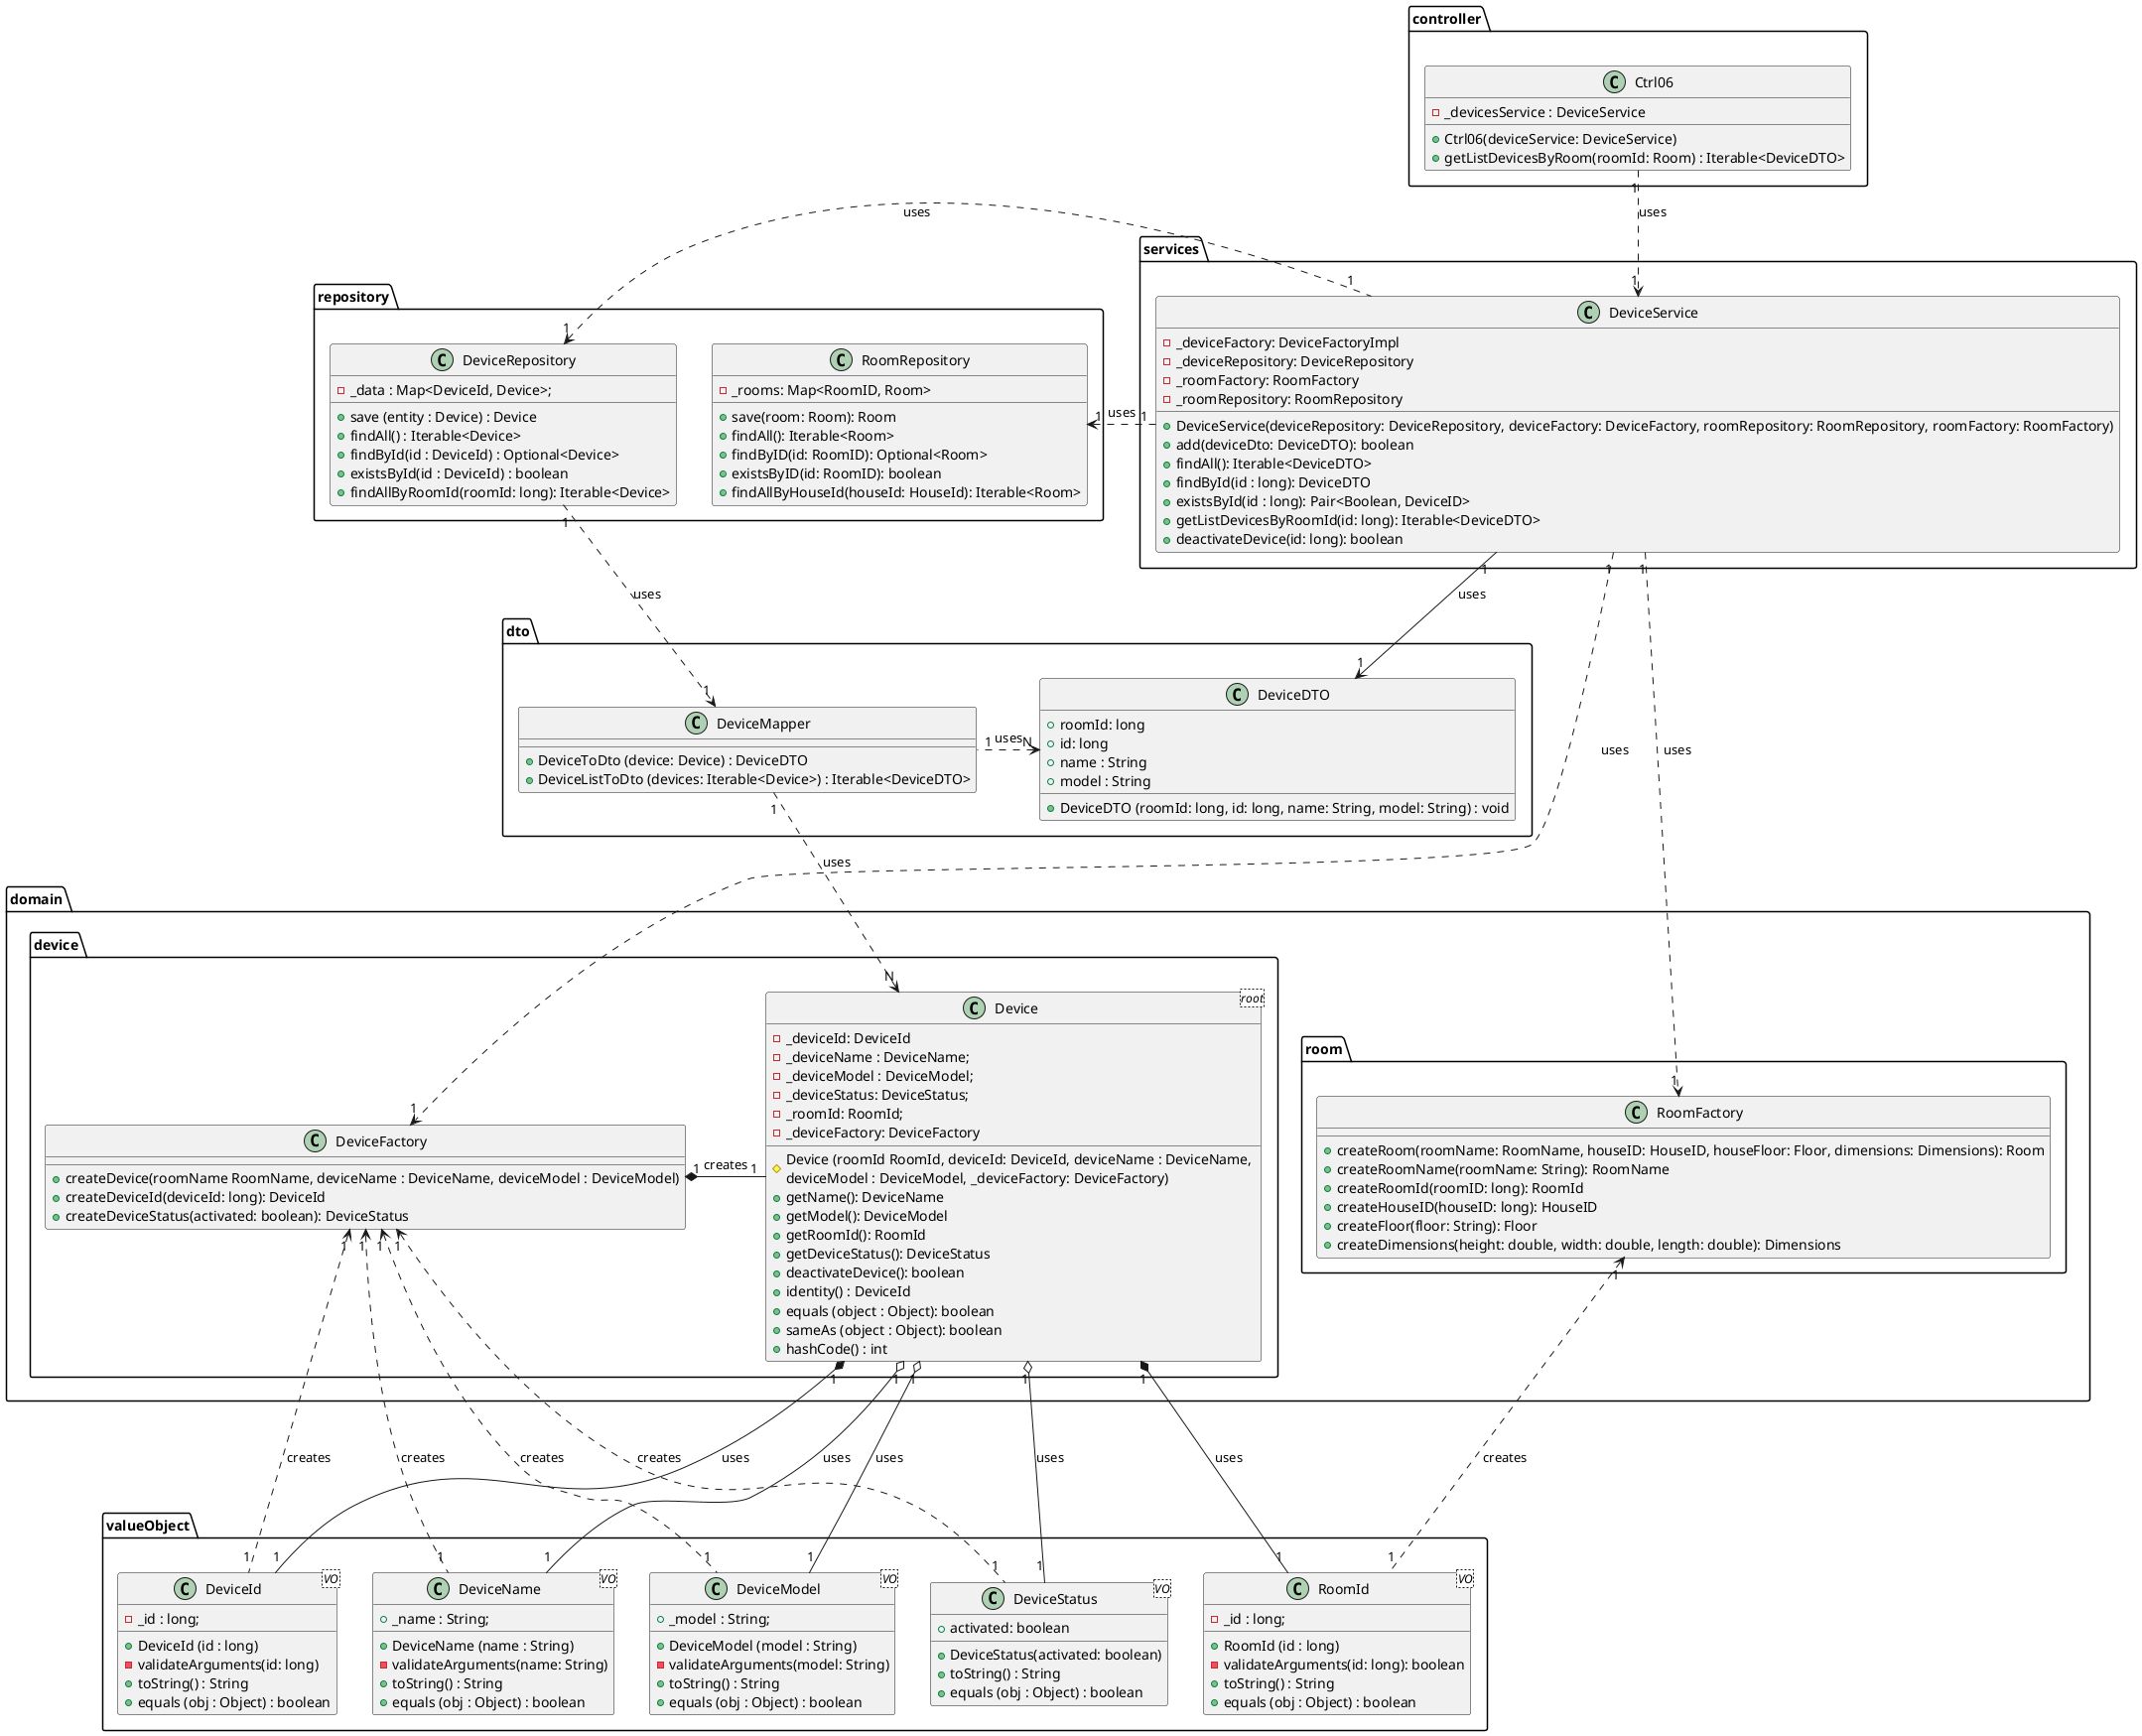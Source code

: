 @startuml
'https://plantuml.com/class-diagram

package controller {
class Ctrl06 {
- _devicesService : DeviceService
+ Ctrl06(deviceService: DeviceService)
+ getListDevicesByRoom(roomId: Room) : Iterable<DeviceDTO>
}
}

package services {
    class DeviceService {
            - _deviceFactory: DeviceFactoryImpl
            - _deviceRepository: DeviceRepository
            - _roomFactory: RoomFactory
            - _roomRepository: RoomRepository
            + DeviceService(deviceRepository: DeviceRepository, deviceFactory: DeviceFactory, roomRepository: RoomRepository, roomFactory: RoomFactory)
            + add(deviceDto: DeviceDTO): boolean
            + findAll(): Iterable<DeviceDTO>
            + findById(id : long): DeviceDTO
            + existsById(id : long): Pair<Boolean, DeviceID>
            + getListDevicesByRoomId(id: long): Iterable<DeviceDTO>
            + deactivateDevice(id: long): boolean
        }
}


package domain {
package room{
'class Room {
'    - _name: String
'    - _houseFloor: String
'    - _dimensions: Dimensions
'    - _devices: List<Device>
'    - _repository: Repository
'    - _deviceFactory: DeviceFactory
'    - _dimensionsFactory: DimensionsFactory
'    + Room(name: String, houseFloor: String, \nheight: double, width: double, \nrepository: Repository, deviceFactory: DeviceFactory, \ndimensionsFactory: DimensionsFactory): Room
'    - validateArguments(name: String, houseFloor: String): boolean
'    + getName(): String
'    + getFloor(): String
'    + getDimensions(): Dimensions
'    + addDevice(name: String, model: String): boolean
'    - deviceExists(name: String): boolean
'    + getDevice(name: String): Device
'    + getDevices(): List<Device>
'    + toString(): String
'}

class RoomFactory {
    + createRoom(roomName: RoomName, houseID: HouseID, houseFloor: Floor, dimensions: Dimensions): Room
    + createRoomName(roomName: String): RoomName
    + createRoomId(roomID: long): RoomId
    + createHouseID(houseID: long): HouseID
    + createFloor(floor: String): Floor
    + createDimensions(height: double, width: double, length: double): Dimensions
}
}

package device{
    class Device <root> {
        - _deviceId: DeviceId
        - _deviceName : DeviceName;
        - _deviceModel : DeviceModel;
        - _deviceStatus: DeviceStatus;
        - _roomId: RoomId;
        - _deviceFactory: DeviceFactory
        # Device (roomId RoomId, deviceId: DeviceId, deviceName : DeviceName, \ndeviceModel : DeviceModel, _deviceFactory: DeviceFactory)
        + getName(): DeviceName
        + getModel(): DeviceModel
        + getRoomId(): RoomId
        + getDeviceStatus(): DeviceStatus
        + deactivateDevice(): boolean
        + identity() : DeviceId
        + equals (object : Object): boolean
        + sameAs (object : Object): boolean
        +hashCode() : int
    }

class DeviceFactory{
        + createDevice(roomName RoomName, deviceName : DeviceName, deviceModel : DeviceModel)
        + createDeviceId(deviceId: long): DeviceId
        + createDeviceStatus(activated: boolean): DeviceStatus
    }
}
}

package dto {
'class RoomMapper{
'+ Domain2DTO (room: Room) : RoomDTO
'+ Domain2DTO (rooms: List<Room>) : Map<RoomDTO, room>
'}

class DeviceMapper{
+ DeviceToDto (device: Device) : DeviceDTO
+ DeviceListToDto (devices: Iterable<Device>) : Iterable<DeviceDTO>
}

'class RoomDTO{
'+ name : String
'+ floor : String
'+ height : double
'+ width : double
'+ height : double
'+ RoomDTO ( room : Room, dimensions : Dimensions) : RoomDTO
'+ toString() : String
'}

class DeviceDTO{
+ roomId: long
+ id: long
+ name : String
+ model : String
+ DeviceDTO (roomId: long, id: long, name: String, model: String) : void
}
}

'    package ddd{
'        interface AggregateRoot{
'        }
'
'        interface Repository{
'        save (entity : T) : T
'        findAll (id : ID) : Iterable<T>
'        findById (ID : ID) : Optional<T>
'        existsById (id : ID) : boolean
'        }
'
'        interface Service<ID, DTO>{
'        add (dto : DTO) : boolean
'        findAll () : Iterable<DTO>
'        findById (id : long) : DTO
'        existsById (id : long) : Pair<Boolean, ID>
'        }
'
'        interface ValueObject{
'        }
'
'        interface DomainEntity{
'        identity() : ID
'        sameAs (object : Object) : boolean
'        }
'    }

package repository {
    class RoomRepository {
        - _rooms: Map<RoomID, Room>
        + save(room: Room): Room
        + findAll(): Iterable<Room>
        + findByID(id: RoomID): Optional<Room>
        + existsByID(id: RoomID): boolean
        + findAllByHouseId(houseId: HouseId): Iterable<Room>
    }

    class DeviceRepository {
        - _data : Map<DeviceId, Device>;
        + save (entity : Device) : Device
        + findAll() : Iterable<Device>
        + findById(id : DeviceId) : Optional<Device>
        + existsById(id : DeviceId) : boolean
        + findAllByRoomId(roomId: long): Iterable<Device>
    }
}

package valueObject{

    class DeviceId<VO>{
        - _id : long;
        + DeviceId (id : long)
        - validateArguments(id: long)
        + toString() : String
        + equals (obj : Object) : boolean
    }

    class DeviceName<VO>{
        + _name : String;
        + DeviceName (name : String)
        - validateArguments(name: String)
        + toString() : String
        + equals (obj : Object) : boolean
    }

    class DeviceModel<VO>{
        + _model : String;
        + DeviceModel (model : String)
        - validateArguments(model: String)
        + toString() : String
        + equals (obj : Object) : boolean
    }

    class DeviceStatus<VO> {
        + activated: boolean
        + DeviceStatus(activated: boolean)
        + toString() : String
        + equals (obj : Object) : boolean
    }

    class RoomId<VO>{
        - _id : long;
        + RoomId (id : long)
        - validateArguments(id: long): boolean
        + toString() : String
        + equals (obj : Object) : boolean
    }

}

Ctrl06 "1" ..> "1" DeviceService : "uses"
DeviceService "1" ..down> "1" RoomFactory : "uses"
'DeviceService "1" ..> "1" RoomRepository : "uses"
DeviceService "1" ..down> "1" DeviceFactory : "uses"
DeviceService "1".left.> "1" DeviceRepository : "uses"
DeviceService "1".down.> "1" RoomRepository : "uses"
DeviceService "1" -right> "1" DeviceDTO : "uses"
'RoomFactory "1" *-- "1" Room : "creates"
Device "1" *-- "1" RoomId : "uses"
Device "1" o-- "1" DeviceName : "uses"
Device "1" *-- "1" DeviceId : "uses"
Device "1" o-- "1" DeviceModel : "uses"
Device "1" o-- "1" DeviceStatus : "uses"

DeviceFactory "1" *-right- "1" Device : "creates"

RoomFactory "1" <.. "1" RoomId : "creates"
DeviceFactory "1" <-.. "1" DeviceName : "creates"
DeviceFactory "1" <-.. "1" DeviceId : "creates"
DeviceFactory "1" <.. "1" DeviceModel : "creates"
DeviceFactory "1" <.. "1" DeviceStatus : "creates"

'Room "1"  *-left-  "N" Device: "has"
DeviceMapper "1" .left.> "N" DeviceDTO : "uses"
DeviceMapper "1" ..> "N" Device : "uses"
'RoomMapper "1" ..left> "N" Room : "uses"
'RoomMapper "1" ..> "N" RoomDTO : "uses"
DeviceRepository "1" ..> "1" DeviceMapper : "uses"

'Device "1" ..down..> "1" AggregateRoot : "implements"
'RoomName "1" ..down..> "1" ValueObject : "implements"
'Floor "1" ..down..> "1" ValueObject : "implements"
'Dimensions "1" ..down..> "1" ValueObject : "implements"
'RoomId "1" ..down..> "1" ValueObject : "implements"
'DeviceRepository "1" ..down..> "1" Repository : "implements"
'DeviceService "1" ..down..> "1" Service : "implements"
'DomainEntity "1" ..down..> "1" AggregateRoot : "implements"

@enduml